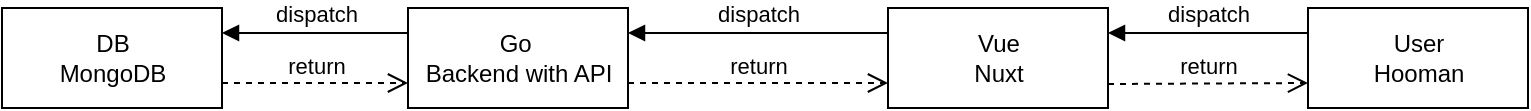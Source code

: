 <mxfile version="16.5.1" type="device"><diagram id="C5RBs43oDa-KdzZeNtuy" name="Page-1"><mxGraphModel dx="2009" dy="835" grid="1" gridSize="10" guides="1" tooltips="1" connect="1" arrows="1" fold="1" page="1" pageScale="1" pageWidth="827" pageHeight="1169" math="0" shadow="0"><root><mxCell id="WIyWlLk6GJQsqaUBKTNV-0"/><mxCell id="WIyWlLk6GJQsqaUBKTNV-1" parent="WIyWlLk6GJQsqaUBKTNV-0"/><mxCell id="3rKI82EhD75ZfGq-vs_x-0" value="User&lt;br&gt;Hooman" style="html=1;" parent="WIyWlLk6GJQsqaUBKTNV-1" vertex="1"><mxGeometry x="130" y="480" width="110" height="50" as="geometry"/></mxCell><mxCell id="3rKI82EhD75ZfGq-vs_x-1" value="Vue&lt;br&gt;Nuxt" style="html=1;" parent="WIyWlLk6GJQsqaUBKTNV-1" vertex="1"><mxGeometry x="-80" y="480" width="110" height="50" as="geometry"/></mxCell><mxCell id="3rKI82EhD75ZfGq-vs_x-2" value="Go&amp;nbsp;&lt;br&gt;Backend with API" style="html=1;" parent="WIyWlLk6GJQsqaUBKTNV-1" vertex="1"><mxGeometry x="-320" y="480" width="110" height="50" as="geometry"/></mxCell><mxCell id="3rKI82EhD75ZfGq-vs_x-3" value="DB&lt;br&gt;MongoDB" style="html=1;" parent="WIyWlLk6GJQsqaUBKTNV-1" vertex="1"><mxGeometry x="-523" y="480" width="110" height="50" as="geometry"/></mxCell><mxCell id="3rKI82EhD75ZfGq-vs_x-4" value="dispatch" style="html=1;verticalAlign=bottom;endArrow=block;rounded=0;exitX=0;exitY=0.25;exitDx=0;exitDy=0;entryX=1;entryY=0.25;entryDx=0;entryDy=0;" parent="WIyWlLk6GJQsqaUBKTNV-1" source="3rKI82EhD75ZfGq-vs_x-2" target="3rKI82EhD75ZfGq-vs_x-3" edge="1"><mxGeometry width="80" relative="1" as="geometry"><mxPoint x="-60" y="430" as="sourcePoint"/><mxPoint x="20" y="430" as="targetPoint"/></mxGeometry></mxCell><mxCell id="3rKI82EhD75ZfGq-vs_x-5" value="return" style="html=1;verticalAlign=bottom;endArrow=open;dashed=1;endSize=8;rounded=0;entryX=0;entryY=0.75;entryDx=0;entryDy=0;exitX=1;exitY=0.75;exitDx=0;exitDy=0;" parent="WIyWlLk6GJQsqaUBKTNV-1" source="3rKI82EhD75ZfGq-vs_x-3" target="3rKI82EhD75ZfGq-vs_x-2" edge="1"><mxGeometry relative="1" as="geometry"><mxPoint x="30" y="530" as="sourcePoint"/><mxPoint x="-80" y="540" as="targetPoint"/></mxGeometry></mxCell><mxCell id="3rKI82EhD75ZfGq-vs_x-6" value="dispatch" style="html=1;verticalAlign=bottom;endArrow=block;rounded=0;exitX=0;exitY=0.25;exitDx=0;exitDy=0;entryX=1;entryY=0.25;entryDx=0;entryDy=0;" parent="WIyWlLk6GJQsqaUBKTNV-1" source="3rKI82EhD75ZfGq-vs_x-1" target="3rKI82EhD75ZfGq-vs_x-2" edge="1"><mxGeometry width="80" relative="1" as="geometry"><mxPoint x="-310" y="502.5" as="sourcePoint"/><mxPoint x="-403" y="502.5" as="targetPoint"/></mxGeometry></mxCell><mxCell id="3rKI82EhD75ZfGq-vs_x-8" value="return" style="html=1;verticalAlign=bottom;endArrow=open;dashed=1;endSize=8;rounded=0;entryX=0;entryY=0.75;entryDx=0;entryDy=0;exitX=1;exitY=0.75;exitDx=0;exitDy=0;" parent="WIyWlLk6GJQsqaUBKTNV-1" source="3rKI82EhD75ZfGq-vs_x-2" target="3rKI82EhD75ZfGq-vs_x-1" edge="1"><mxGeometry relative="1" as="geometry"><mxPoint x="-403" y="527.5" as="sourcePoint"/><mxPoint x="-310" y="527.5" as="targetPoint"/></mxGeometry></mxCell><mxCell id="3rKI82EhD75ZfGq-vs_x-9" value="return" style="html=1;verticalAlign=bottom;endArrow=open;dashed=1;endSize=8;rounded=0;entryX=0;entryY=0.75;entryDx=0;entryDy=0;" parent="WIyWlLk6GJQsqaUBKTNV-1" target="3rKI82EhD75ZfGq-vs_x-0" edge="1"><mxGeometry relative="1" as="geometry"><mxPoint x="30" y="518" as="sourcePoint"/><mxPoint x="-300" y="537.5" as="targetPoint"/></mxGeometry></mxCell><mxCell id="3rKI82EhD75ZfGq-vs_x-10" value="dispatch" style="html=1;verticalAlign=bottom;endArrow=block;rounded=0;exitX=0;exitY=0.25;exitDx=0;exitDy=0;entryX=1;entryY=0.25;entryDx=0;entryDy=0;" parent="WIyWlLk6GJQsqaUBKTNV-1" source="3rKI82EhD75ZfGq-vs_x-0" target="3rKI82EhD75ZfGq-vs_x-1" edge="1"><mxGeometry width="80" relative="1" as="geometry"><mxPoint x="-310" y="502.5" as="sourcePoint"/><mxPoint x="-403" y="502.5" as="targetPoint"/></mxGeometry></mxCell></root></mxGraphModel></diagram></mxfile>
